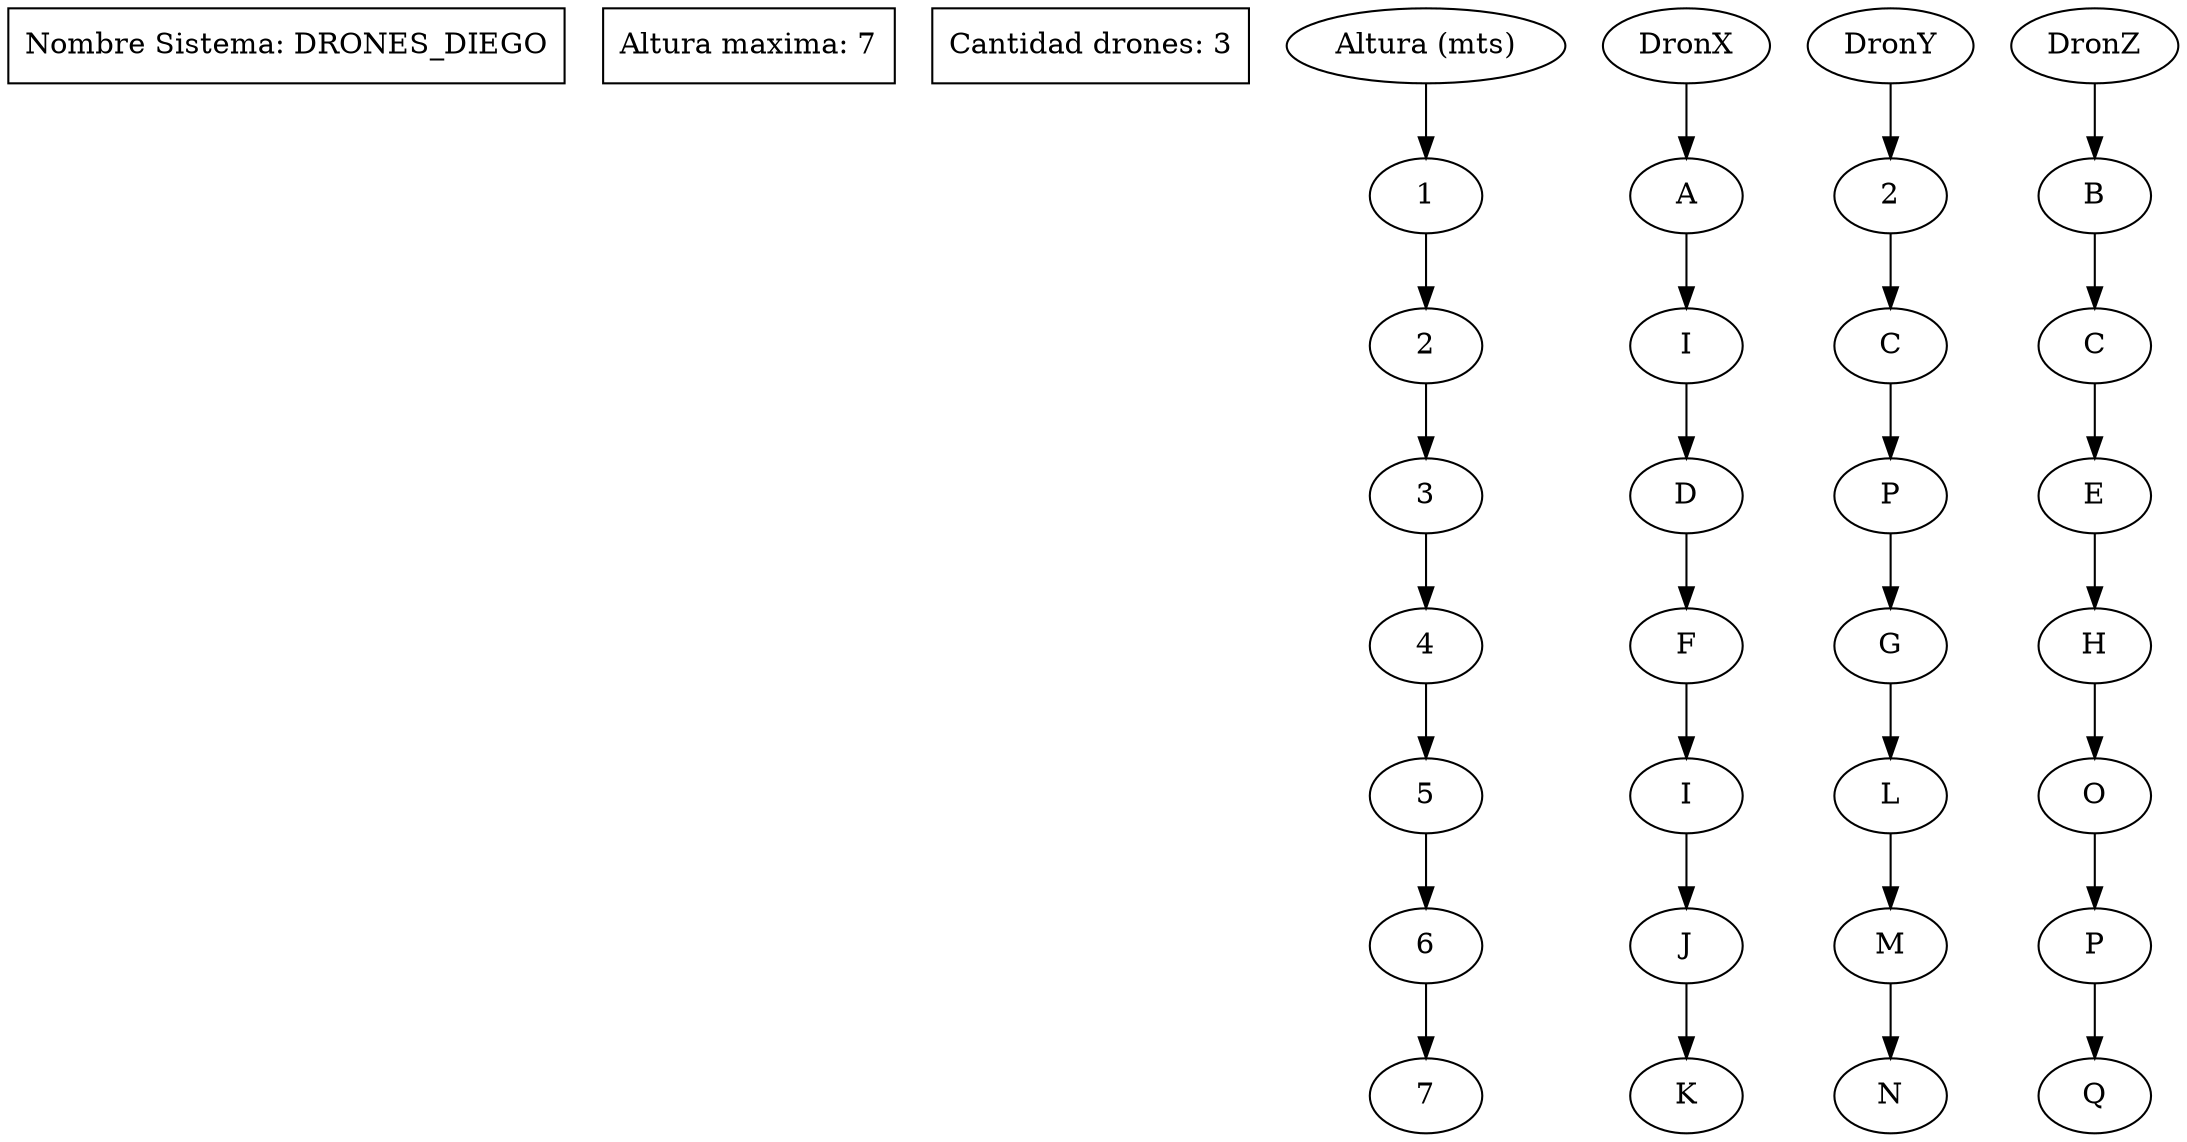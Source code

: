 digraph {
	DRONES_DIEGO [label="Nombre Sistema: DRONES_DIEGO" shape=box]
	max [label="Altura maxima: 7" pos="0,1!" shape=box]
	cantidad [label="Cantidad drones: 3" pos="0,2!" shape=box]
	Alturas [label="Altura (mts)" shape=oval]
	1 [label=1 shape=oval]
	Alturas -> 1
	2 [label=2 shape=oval]
	1 -> 2
	3 [label=3 shape=oval]
	2 -> 3
	4 [label=4 shape=oval]
	3 -> 4
	5 [label=5 shape=oval]
	4 -> 5
	6 [label=6 shape=oval]
	5 -> 6
	7 [label=7 shape=oval]
	6 -> 7
	DronX [label=DronX shape=oval]
	"1,1" [label=A shape=oval]
	DronX -> "1,1"
	"1,2" [label=I shape=oval]
	"1,1" -> "1,2"
	"1,3" [label=D shape=oval]
	"1,2" -> "1,3"
	"1,4" [label=F shape=oval]
	"1,3" -> "1,4"
	"1,5" [label=I shape=oval]
	"1,4" -> "1,5"
	"1,6" [label=J shape=oval]
	"1,5" -> "1,6"
	"1,7" [label=K shape=oval]
	"1,6" -> "1,7"
	DronY [label=DronY shape=oval]
	"1,8" [label=2 shape=oval]
	DronY -> "1,8"
	"1,9" [label=C shape=oval]
	"1,8" -> "1,9"
	"1,10" [label=P shape=oval]
	"1,9" -> "1,10"
	"1,11" [label=G shape=oval]
	"1,10" -> "1,11"
	"1,12" [label=L shape=oval]
	"1,11" -> "1,12"
	"1,13" [label=M shape=oval]
	"1,12" -> "1,13"
	"1,14" [label=N shape=oval]
	"1,13" -> "1,14"
	DronZ [label=DronZ shape=oval]
	"1,15" [label=B shape=oval]
	DronZ -> "1,15"
	"1,16" [label=C shape=oval]
	"1,15" -> "1,16"
	"1,17" [label=E shape=oval]
	"1,16" -> "1,17"
	"1,18" [label=H shape=oval]
	"1,17" -> "1,18"
	"1,19" [label=O shape=oval]
	"1,18" -> "1,19"
	"1,20" [label=P shape=oval]
	"1,19" -> "1,20"
	"1,21" [label=Q shape=oval]
	"1,20" -> "1,21"
}
